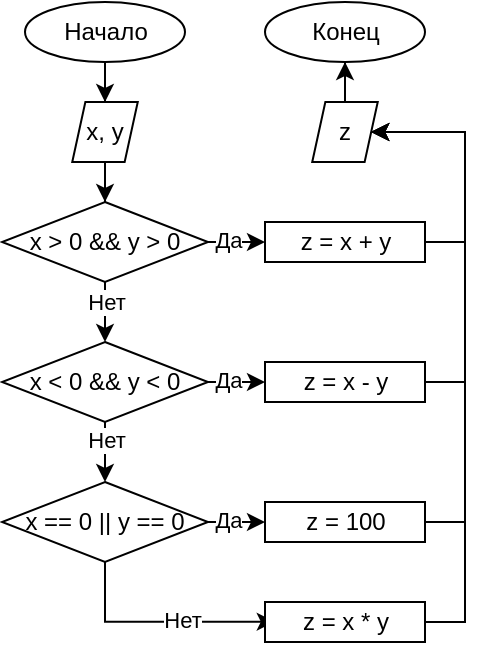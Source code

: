 <mxfile version="13.1.8" type="device"><diagram id="C5RBs43oDa-KdzZeNtuy" name="Page-1"><mxGraphModel dx="927" dy="368" grid="1" gridSize="10" guides="1" tooltips="1" connect="1" arrows="1" fold="1" page="1" pageScale="1" pageWidth="827" pageHeight="1169" math="0" shadow="0"><root><mxCell id="WIyWlLk6GJQsqaUBKTNV-0"/><mxCell id="WIyWlLk6GJQsqaUBKTNV-1" parent="WIyWlLk6GJQsqaUBKTNV-0"/><mxCell id="bj5KsWAAJyKkPCg6QgZc-53" style="edgeStyle=orthogonalEdgeStyle;rounded=0;orthogonalLoop=1;jettySize=auto;html=1;entryX=0.5;entryY=0;entryDx=0;entryDy=0;" edge="1" parent="WIyWlLk6GJQsqaUBKTNV-1" source="bj5KsWAAJyKkPCg6QgZc-54" target="bj5KsWAAJyKkPCg6QgZc-56"><mxGeometry relative="1" as="geometry"/></mxCell><mxCell id="bj5KsWAAJyKkPCg6QgZc-54" value="Начало" style="ellipse;whiteSpace=wrap;html=1;" vertex="1" parent="WIyWlLk6GJQsqaUBKTNV-1"><mxGeometry x="61.5" y="100" width="80" height="30" as="geometry"/></mxCell><mxCell id="bj5KsWAAJyKkPCg6QgZc-55" style="edgeStyle=orthogonalEdgeStyle;rounded=0;orthogonalLoop=1;jettySize=auto;html=1;entryX=0.5;entryY=0;entryDx=0;entryDy=0;" edge="1" parent="WIyWlLk6GJQsqaUBKTNV-1" source="bj5KsWAAJyKkPCg6QgZc-56" target="bj5KsWAAJyKkPCg6QgZc-61"><mxGeometry relative="1" as="geometry"/></mxCell><mxCell id="bj5KsWAAJyKkPCg6QgZc-56" value="x, y" style="shape=parallelogram;perimeter=parallelogramPerimeter;whiteSpace=wrap;html=1;fontFamily=Helvetica;fontSize=12;fontColor=#000000;align=center;strokeColor=#000000;fillColor=#ffffff;" vertex="1" parent="WIyWlLk6GJQsqaUBKTNV-1"><mxGeometry x="85.13" y="150" width="32.75" height="30" as="geometry"/></mxCell><mxCell id="bj5KsWAAJyKkPCg6QgZc-57" style="edgeStyle=orthogonalEdgeStyle;rounded=0;orthogonalLoop=1;jettySize=auto;html=1;" edge="1" parent="WIyWlLk6GJQsqaUBKTNV-1" source="bj5KsWAAJyKkPCg6QgZc-61" target="bj5KsWAAJyKkPCg6QgZc-63"><mxGeometry relative="1" as="geometry"/></mxCell><mxCell id="bj5KsWAAJyKkPCg6QgZc-58" value="Да" style="edgeLabel;html=1;align=center;verticalAlign=middle;resizable=0;points=[];" vertex="1" connectable="0" parent="bj5KsWAAJyKkPCg6QgZc-57"><mxGeometry x="0.185" y="-1" relative="1" as="geometry"><mxPoint as="offset"/></mxGeometry></mxCell><mxCell id="bj5KsWAAJyKkPCg6QgZc-59" style="edgeStyle=orthogonalEdgeStyle;rounded=0;orthogonalLoop=1;jettySize=auto;html=1;entryX=0.5;entryY=0;entryDx=0;entryDy=0;" edge="1" parent="WIyWlLk6GJQsqaUBKTNV-1" source="bj5KsWAAJyKkPCg6QgZc-61" target="bj5KsWAAJyKkPCg6QgZc-66"><mxGeometry relative="1" as="geometry"/></mxCell><mxCell id="bj5KsWAAJyKkPCg6QgZc-60" value="Нет" style="edgeLabel;html=1;align=center;verticalAlign=middle;resizable=0;points=[];" vertex="1" connectable="0" parent="bj5KsWAAJyKkPCg6QgZc-59"><mxGeometry x="-0.814" relative="1" as="geometry"><mxPoint y="5.43" as="offset"/></mxGeometry></mxCell><mxCell id="bj5KsWAAJyKkPCg6QgZc-61" value="x &amp;gt; 0 &amp;amp;&amp;amp; y &amp;gt; 0" style="rhombus;whiteSpace=wrap;html=1;" vertex="1" parent="WIyWlLk6GJQsqaUBKTNV-1"><mxGeometry x="50" y="200" width="103" height="40" as="geometry"/></mxCell><mxCell id="bj5KsWAAJyKkPCg6QgZc-62" style="edgeStyle=orthogonalEdgeStyle;rounded=0;orthogonalLoop=1;jettySize=auto;html=1;entryX=1;entryY=0.5;entryDx=0;entryDy=0;" edge="1" parent="WIyWlLk6GJQsqaUBKTNV-1" source="bj5KsWAAJyKkPCg6QgZc-63" target="bj5KsWAAJyKkPCg6QgZc-81"><mxGeometry relative="1" as="geometry"><Array as="points"><mxPoint x="281.5" y="220"/><mxPoint x="281.5" y="165"/></Array></mxGeometry></mxCell><mxCell id="bj5KsWAAJyKkPCg6QgZc-63" value="z = x + y" style="rounded=0;whiteSpace=wrap;html=1;fontFamily=Helvetica;fontSize=12;fontColor=#000000;align=center;strokeColor=#000000;fillColor=#ffffff;" vertex="1" parent="WIyWlLk6GJQsqaUBKTNV-1"><mxGeometry x="181.5" y="210" width="80" height="20" as="geometry"/></mxCell><mxCell id="bj5KsWAAJyKkPCg6QgZc-64" style="edgeStyle=orthogonalEdgeStyle;rounded=0;orthogonalLoop=1;jettySize=auto;html=1;" edge="1" parent="WIyWlLk6GJQsqaUBKTNV-1" source="bj5KsWAAJyKkPCg6QgZc-66" target="bj5KsWAAJyKkPCg6QgZc-68"><mxGeometry relative="1" as="geometry"/></mxCell><mxCell id="bj5KsWAAJyKkPCg6QgZc-65" value="Да" style="edgeLabel;html=1;align=center;verticalAlign=middle;resizable=0;points=[];" vertex="1" connectable="0" parent="bj5KsWAAJyKkPCg6QgZc-64"><mxGeometry x="0.185" y="-1" relative="1" as="geometry"><mxPoint as="offset"/></mxGeometry></mxCell><mxCell id="bj5KsWAAJyKkPCg6QgZc-66" value="x &amp;lt; 0 &amp;amp;&amp;amp; y &amp;lt; 0" style="rhombus;whiteSpace=wrap;html=1;" vertex="1" parent="WIyWlLk6GJQsqaUBKTNV-1"><mxGeometry x="50" y="270" width="103" height="40" as="geometry"/></mxCell><mxCell id="bj5KsWAAJyKkPCg6QgZc-67" style="edgeStyle=orthogonalEdgeStyle;rounded=0;orthogonalLoop=1;jettySize=auto;html=1;entryX=1;entryY=0.5;entryDx=0;entryDy=0;" edge="1" parent="WIyWlLk6GJQsqaUBKTNV-1" source="bj5KsWAAJyKkPCg6QgZc-68" target="bj5KsWAAJyKkPCg6QgZc-81"><mxGeometry relative="1" as="geometry"><Array as="points"><mxPoint x="281.5" y="290"/><mxPoint x="281.5" y="165"/></Array></mxGeometry></mxCell><mxCell id="bj5KsWAAJyKkPCg6QgZc-68" value="z = x - y" style="rounded=0;whiteSpace=wrap;html=1;fontFamily=Helvetica;fontSize=12;fontColor=#000000;align=center;strokeColor=#000000;fillColor=#ffffff;" vertex="1" parent="WIyWlLk6GJQsqaUBKTNV-1"><mxGeometry x="181.5" y="280" width="80" height="20" as="geometry"/></mxCell><mxCell id="bj5KsWAAJyKkPCg6QgZc-69" style="edgeStyle=orthogonalEdgeStyle;rounded=0;orthogonalLoop=1;jettySize=auto;html=1;entryX=0.5;entryY=0;entryDx=0;entryDy=0;" edge="1" parent="WIyWlLk6GJQsqaUBKTNV-1" target="bj5KsWAAJyKkPCg6QgZc-75"><mxGeometry relative="1" as="geometry"><mxPoint x="101.5" y="310" as="sourcePoint"/></mxGeometry></mxCell><mxCell id="bj5KsWAAJyKkPCg6QgZc-70" value="Нет" style="edgeLabel;html=1;align=center;verticalAlign=middle;resizable=0;points=[];" vertex="1" connectable="0" parent="bj5KsWAAJyKkPCg6QgZc-69"><mxGeometry x="-0.814" relative="1" as="geometry"><mxPoint y="5.43" as="offset"/></mxGeometry></mxCell><mxCell id="bj5KsWAAJyKkPCg6QgZc-71" style="edgeStyle=orthogonalEdgeStyle;rounded=0;orthogonalLoop=1;jettySize=auto;html=1;" edge="1" parent="WIyWlLk6GJQsqaUBKTNV-1" source="bj5KsWAAJyKkPCg6QgZc-75" target="bj5KsWAAJyKkPCg6QgZc-77"><mxGeometry relative="1" as="geometry"/></mxCell><mxCell id="bj5KsWAAJyKkPCg6QgZc-72" value="Да" style="edgeLabel;html=1;align=center;verticalAlign=middle;resizable=0;points=[];" vertex="1" connectable="0" parent="bj5KsWAAJyKkPCg6QgZc-71"><mxGeometry x="0.185" y="-1" relative="1" as="geometry"><mxPoint as="offset"/></mxGeometry></mxCell><mxCell id="bj5KsWAAJyKkPCg6QgZc-73" style="edgeStyle=orthogonalEdgeStyle;rounded=0;orthogonalLoop=1;jettySize=auto;html=1;entryX=0.061;entryY=0.493;entryDx=0;entryDy=0;entryPerimeter=0;" edge="1" parent="WIyWlLk6GJQsqaUBKTNV-1" source="bj5KsWAAJyKkPCg6QgZc-75" target="bj5KsWAAJyKkPCg6QgZc-79"><mxGeometry relative="1" as="geometry"><Array as="points"><mxPoint x="101.5" y="410"/></Array></mxGeometry></mxCell><mxCell id="bj5KsWAAJyKkPCg6QgZc-74" value="Нет" style="edgeLabel;html=1;align=center;verticalAlign=middle;resizable=0;points=[];" vertex="1" connectable="0" parent="bj5KsWAAJyKkPCg6QgZc-73"><mxGeometry x="0.183" y="1" relative="1" as="geometry"><mxPoint as="offset"/></mxGeometry></mxCell><mxCell id="bj5KsWAAJyKkPCg6QgZc-75" value="x == 0 || y == 0" style="rhombus;whiteSpace=wrap;html=1;" vertex="1" parent="WIyWlLk6GJQsqaUBKTNV-1"><mxGeometry x="50" y="340" width="103" height="40" as="geometry"/></mxCell><mxCell id="bj5KsWAAJyKkPCg6QgZc-76" style="edgeStyle=orthogonalEdgeStyle;rounded=0;orthogonalLoop=1;jettySize=auto;html=1;entryX=1;entryY=0.5;entryDx=0;entryDy=0;" edge="1" parent="WIyWlLk6GJQsqaUBKTNV-1" source="bj5KsWAAJyKkPCg6QgZc-77" target="bj5KsWAAJyKkPCg6QgZc-81"><mxGeometry relative="1" as="geometry"><Array as="points"><mxPoint x="281.5" y="360"/><mxPoint x="281.5" y="165"/></Array></mxGeometry></mxCell><mxCell id="bj5KsWAAJyKkPCg6QgZc-77" value="z = 100" style="rounded=0;whiteSpace=wrap;html=1;fontFamily=Helvetica;fontSize=12;fontColor=#000000;align=center;strokeColor=#000000;fillColor=#ffffff;" vertex="1" parent="WIyWlLk6GJQsqaUBKTNV-1"><mxGeometry x="181.5" y="350" width="80" height="20" as="geometry"/></mxCell><mxCell id="bj5KsWAAJyKkPCg6QgZc-78" style="edgeStyle=orthogonalEdgeStyle;rounded=0;orthogonalLoop=1;jettySize=auto;html=1;entryX=1;entryY=0.5;entryDx=0;entryDy=0;" edge="1" parent="WIyWlLk6GJQsqaUBKTNV-1" source="bj5KsWAAJyKkPCg6QgZc-79" target="bj5KsWAAJyKkPCg6QgZc-81"><mxGeometry relative="1" as="geometry"><Array as="points"><mxPoint x="281.5" y="410"/><mxPoint x="281.5" y="165"/></Array></mxGeometry></mxCell><mxCell id="bj5KsWAAJyKkPCg6QgZc-79" value="z = x * y" style="rounded=0;whiteSpace=wrap;html=1;fontFamily=Helvetica;fontSize=12;fontColor=#000000;align=center;strokeColor=#000000;fillColor=#ffffff;" vertex="1" parent="WIyWlLk6GJQsqaUBKTNV-1"><mxGeometry x="181.5" y="400" width="80" height="20" as="geometry"/></mxCell><mxCell id="bj5KsWAAJyKkPCg6QgZc-80" style="edgeStyle=orthogonalEdgeStyle;rounded=0;orthogonalLoop=1;jettySize=auto;html=1;entryX=0.5;entryY=1;entryDx=0;entryDy=0;" edge="1" parent="WIyWlLk6GJQsqaUBKTNV-1" source="bj5KsWAAJyKkPCg6QgZc-81" target="bj5KsWAAJyKkPCg6QgZc-82"><mxGeometry relative="1" as="geometry"/></mxCell><mxCell id="bj5KsWAAJyKkPCg6QgZc-81" value="z" style="shape=parallelogram;perimeter=parallelogramPerimeter;whiteSpace=wrap;html=1;fontFamily=Helvetica;fontSize=12;fontColor=#000000;align=center;strokeColor=#000000;fillColor=#ffffff;" vertex="1" parent="WIyWlLk6GJQsqaUBKTNV-1"><mxGeometry x="205.12" y="150" width="32.75" height="30" as="geometry"/></mxCell><mxCell id="bj5KsWAAJyKkPCg6QgZc-82" value="Конец" style="ellipse;whiteSpace=wrap;html=1;" vertex="1" parent="WIyWlLk6GJQsqaUBKTNV-1"><mxGeometry x="181.5" y="100" width="80" height="30" as="geometry"/></mxCell></root></mxGraphModel></diagram></mxfile>